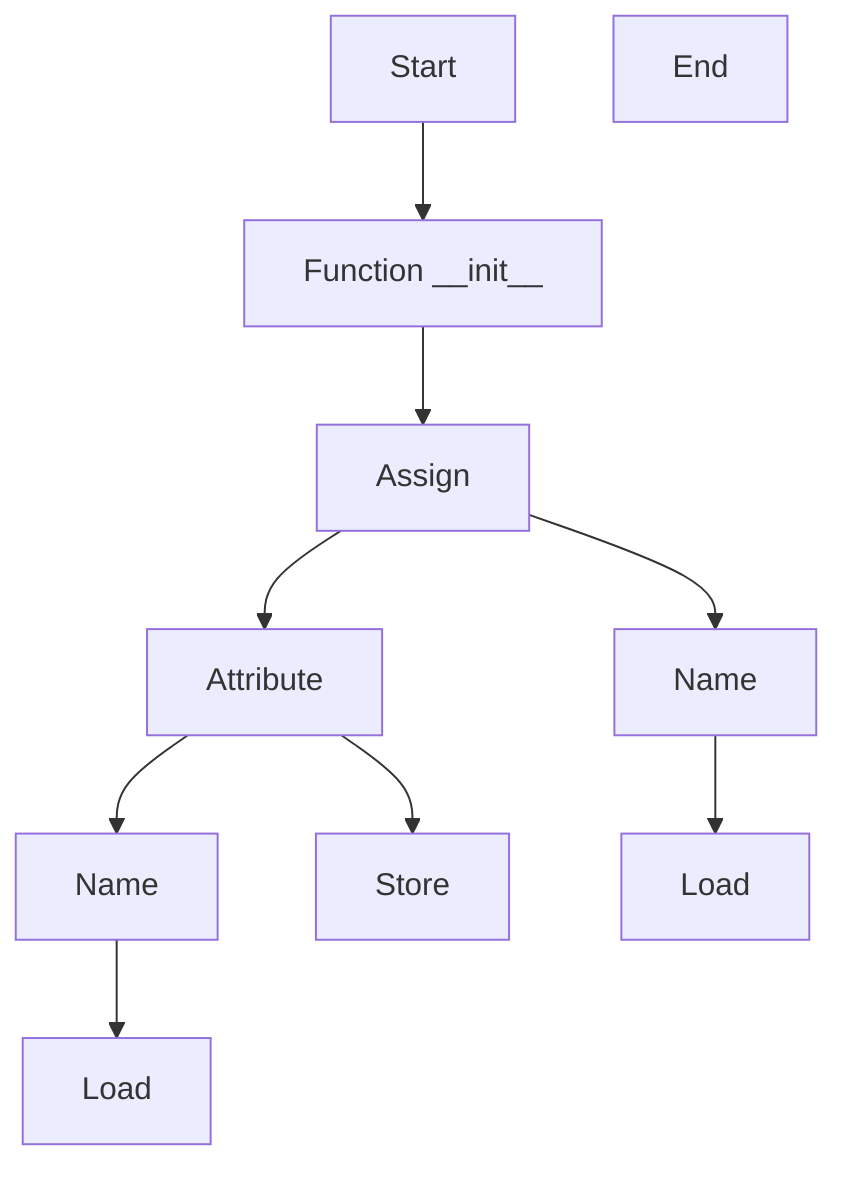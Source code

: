 flowchart TD
Start["Start"]
node1["Function __init__"]
Start --> node1
node2["Assign"]
node1 --> node2
node3["Attribute"]
node2 --> node3
node4["Name"]
node3 --> node4
node5["Load"]
node4 --> node5
node6["Store"]
node3 --> node6
node7["Name"]
node2 --> node7
node8["Load"]
node7 --> node8
End["End"]